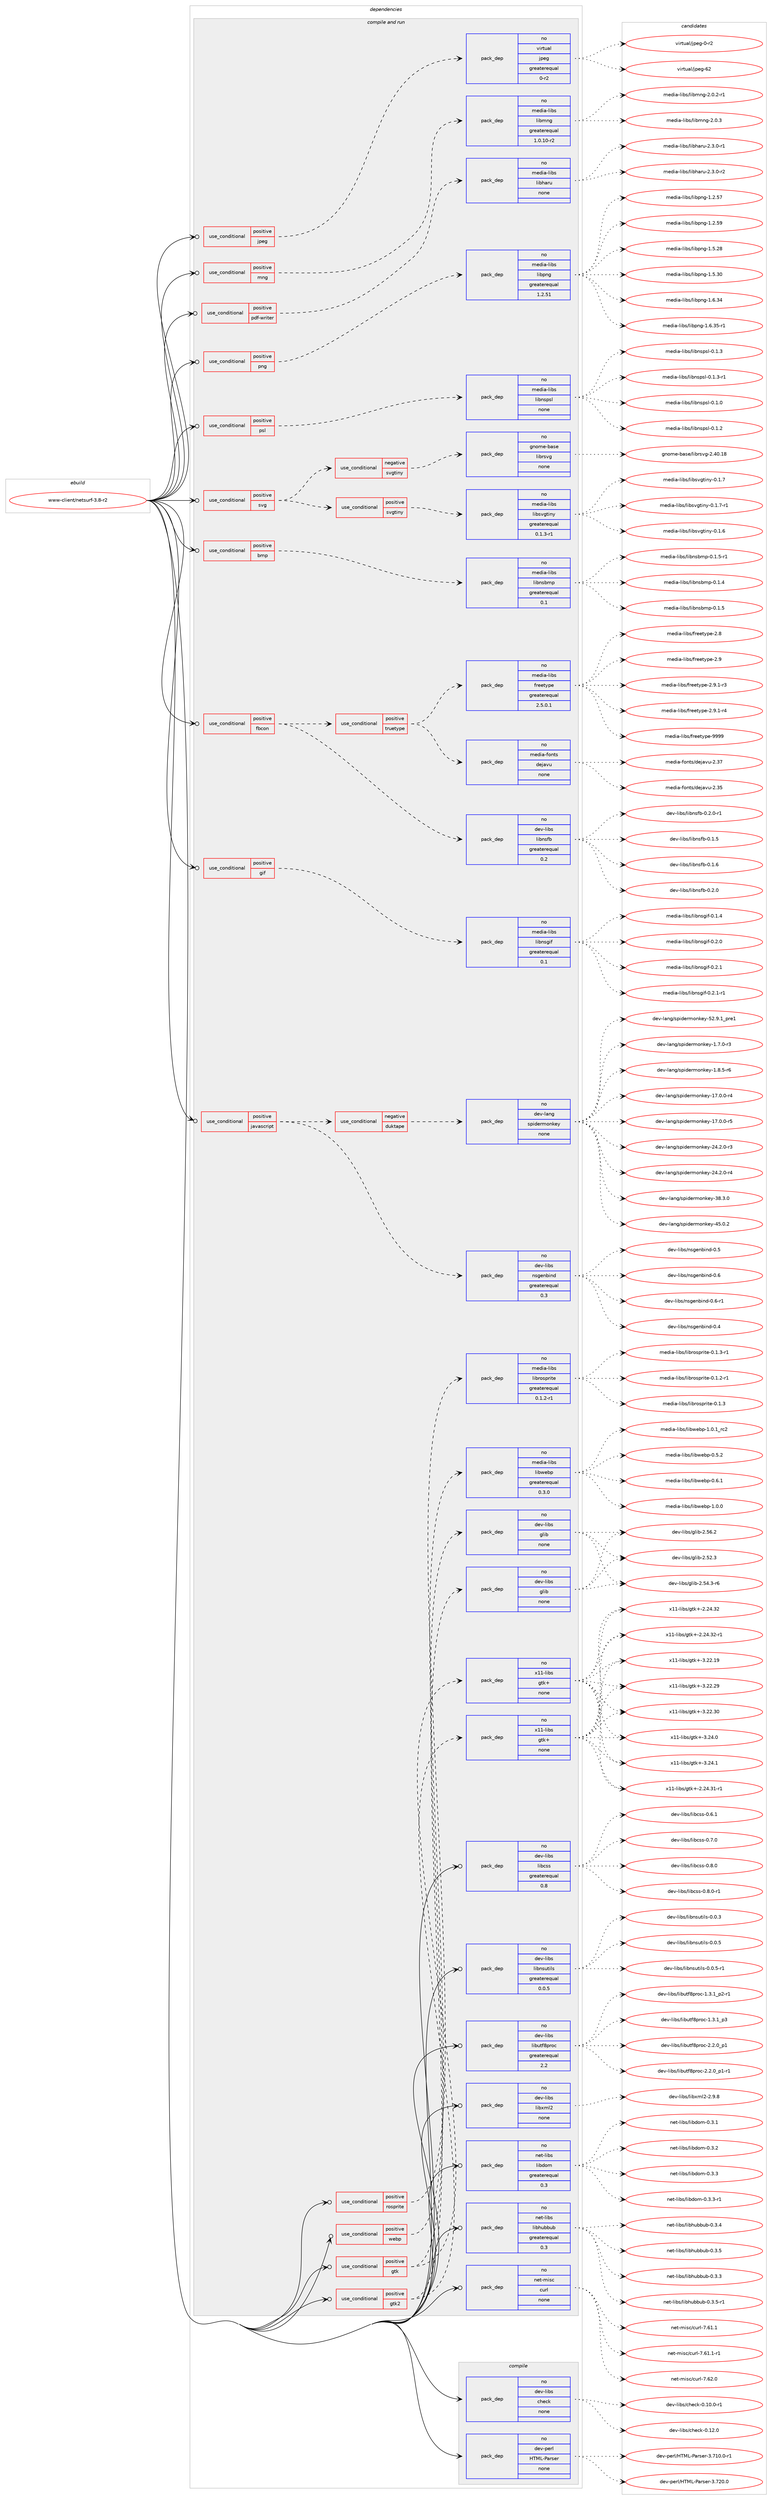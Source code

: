 digraph prolog {

# *************
# Graph options
# *************

newrank=true;
concentrate=true;
compound=true;
graph [rankdir=LR,fontname=Helvetica,fontsize=10,ranksep=1.5];#, ranksep=2.5, nodesep=0.2];
edge  [arrowhead=vee];
node  [fontname=Helvetica,fontsize=10];

# **********
# The ebuild
# **********

subgraph cluster_leftcol {
color=gray;
rank=same;
label=<<i>ebuild</i>>;
id [label="www-client/netsurf-3.8-r2", color=red, width=4, href="../www-client/netsurf-3.8-r2.svg"];
}

# ****************
# The dependencies
# ****************

subgraph cluster_midcol {
color=gray;
label=<<i>dependencies</i>>;
subgraph cluster_compile {
fillcolor="#eeeeee";
style=filled;
label=<<i>compile</i>>;
subgraph pack6681 {
dependency8372 [label=<<TABLE BORDER="0" CELLBORDER="1" CELLSPACING="0" CELLPADDING="4" WIDTH="220"><TR><TD ROWSPAN="6" CELLPADDING="30">pack_dep</TD></TR><TR><TD WIDTH="110">no</TD></TR><TR><TD>dev-libs</TD></TR><TR><TD>check</TD></TR><TR><TD>none</TD></TR><TR><TD></TD></TR></TABLE>>, shape=none, color=blue];
}
id:e -> dependency8372:w [weight=20,style="solid",arrowhead="vee"];
subgraph pack6682 {
dependency8373 [label=<<TABLE BORDER="0" CELLBORDER="1" CELLSPACING="0" CELLPADDING="4" WIDTH="220"><TR><TD ROWSPAN="6" CELLPADDING="30">pack_dep</TD></TR><TR><TD WIDTH="110">no</TD></TR><TR><TD>dev-perl</TD></TR><TR><TD>HTML-Parser</TD></TR><TR><TD>none</TD></TR><TR><TD></TD></TR></TABLE>>, shape=none, color=blue];
}
id:e -> dependency8373:w [weight=20,style="solid",arrowhead="vee"];
}
subgraph cluster_compileandrun {
fillcolor="#eeeeee";
style=filled;
label=<<i>compile and run</i>>;
subgraph cond1485 {
dependency8374 [label=<<TABLE BORDER="0" CELLBORDER="1" CELLSPACING="0" CELLPADDING="4"><TR><TD ROWSPAN="3" CELLPADDING="10">use_conditional</TD></TR><TR><TD>positive</TD></TR><TR><TD>bmp</TD></TR></TABLE>>, shape=none, color=red];
subgraph pack6683 {
dependency8375 [label=<<TABLE BORDER="0" CELLBORDER="1" CELLSPACING="0" CELLPADDING="4" WIDTH="220"><TR><TD ROWSPAN="6" CELLPADDING="30">pack_dep</TD></TR><TR><TD WIDTH="110">no</TD></TR><TR><TD>media-libs</TD></TR><TR><TD>libnsbmp</TD></TR><TR><TD>greaterequal</TD></TR><TR><TD>0.1</TD></TR></TABLE>>, shape=none, color=blue];
}
dependency8374:e -> dependency8375:w [weight=20,style="dashed",arrowhead="vee"];
}
id:e -> dependency8374:w [weight=20,style="solid",arrowhead="odotvee"];
subgraph cond1486 {
dependency8376 [label=<<TABLE BORDER="0" CELLBORDER="1" CELLSPACING="0" CELLPADDING="4"><TR><TD ROWSPAN="3" CELLPADDING="10">use_conditional</TD></TR><TR><TD>positive</TD></TR><TR><TD>fbcon</TD></TR></TABLE>>, shape=none, color=red];
subgraph pack6684 {
dependency8377 [label=<<TABLE BORDER="0" CELLBORDER="1" CELLSPACING="0" CELLPADDING="4" WIDTH="220"><TR><TD ROWSPAN="6" CELLPADDING="30">pack_dep</TD></TR><TR><TD WIDTH="110">no</TD></TR><TR><TD>dev-libs</TD></TR><TR><TD>libnsfb</TD></TR><TR><TD>greaterequal</TD></TR><TR><TD>0.2</TD></TR></TABLE>>, shape=none, color=blue];
}
dependency8376:e -> dependency8377:w [weight=20,style="dashed",arrowhead="vee"];
subgraph cond1487 {
dependency8378 [label=<<TABLE BORDER="0" CELLBORDER="1" CELLSPACING="0" CELLPADDING="4"><TR><TD ROWSPAN="3" CELLPADDING="10">use_conditional</TD></TR><TR><TD>positive</TD></TR><TR><TD>truetype</TD></TR></TABLE>>, shape=none, color=red];
subgraph pack6685 {
dependency8379 [label=<<TABLE BORDER="0" CELLBORDER="1" CELLSPACING="0" CELLPADDING="4" WIDTH="220"><TR><TD ROWSPAN="6" CELLPADDING="30">pack_dep</TD></TR><TR><TD WIDTH="110">no</TD></TR><TR><TD>media-fonts</TD></TR><TR><TD>dejavu</TD></TR><TR><TD>none</TD></TR><TR><TD></TD></TR></TABLE>>, shape=none, color=blue];
}
dependency8378:e -> dependency8379:w [weight=20,style="dashed",arrowhead="vee"];
subgraph pack6686 {
dependency8380 [label=<<TABLE BORDER="0" CELLBORDER="1" CELLSPACING="0" CELLPADDING="4" WIDTH="220"><TR><TD ROWSPAN="6" CELLPADDING="30">pack_dep</TD></TR><TR><TD WIDTH="110">no</TD></TR><TR><TD>media-libs</TD></TR><TR><TD>freetype</TD></TR><TR><TD>greaterequal</TD></TR><TR><TD>2.5.0.1</TD></TR></TABLE>>, shape=none, color=blue];
}
dependency8378:e -> dependency8380:w [weight=20,style="dashed",arrowhead="vee"];
}
dependency8376:e -> dependency8378:w [weight=20,style="dashed",arrowhead="vee"];
}
id:e -> dependency8376:w [weight=20,style="solid",arrowhead="odotvee"];
subgraph cond1488 {
dependency8381 [label=<<TABLE BORDER="0" CELLBORDER="1" CELLSPACING="0" CELLPADDING="4"><TR><TD ROWSPAN="3" CELLPADDING="10">use_conditional</TD></TR><TR><TD>positive</TD></TR><TR><TD>gif</TD></TR></TABLE>>, shape=none, color=red];
subgraph pack6687 {
dependency8382 [label=<<TABLE BORDER="0" CELLBORDER="1" CELLSPACING="0" CELLPADDING="4" WIDTH="220"><TR><TD ROWSPAN="6" CELLPADDING="30">pack_dep</TD></TR><TR><TD WIDTH="110">no</TD></TR><TR><TD>media-libs</TD></TR><TR><TD>libnsgif</TD></TR><TR><TD>greaterequal</TD></TR><TR><TD>0.1</TD></TR></TABLE>>, shape=none, color=blue];
}
dependency8381:e -> dependency8382:w [weight=20,style="dashed",arrowhead="vee"];
}
id:e -> dependency8381:w [weight=20,style="solid",arrowhead="odotvee"];
subgraph cond1489 {
dependency8383 [label=<<TABLE BORDER="0" CELLBORDER="1" CELLSPACING="0" CELLPADDING="4"><TR><TD ROWSPAN="3" CELLPADDING="10">use_conditional</TD></TR><TR><TD>positive</TD></TR><TR><TD>gtk</TD></TR></TABLE>>, shape=none, color=red];
subgraph pack6688 {
dependency8384 [label=<<TABLE BORDER="0" CELLBORDER="1" CELLSPACING="0" CELLPADDING="4" WIDTH="220"><TR><TD ROWSPAN="6" CELLPADDING="30">pack_dep</TD></TR><TR><TD WIDTH="110">no</TD></TR><TR><TD>dev-libs</TD></TR><TR><TD>glib</TD></TR><TR><TD>none</TD></TR><TR><TD></TD></TR></TABLE>>, shape=none, color=blue];
}
dependency8383:e -> dependency8384:w [weight=20,style="dashed",arrowhead="vee"];
subgraph pack6689 {
dependency8385 [label=<<TABLE BORDER="0" CELLBORDER="1" CELLSPACING="0" CELLPADDING="4" WIDTH="220"><TR><TD ROWSPAN="6" CELLPADDING="30">pack_dep</TD></TR><TR><TD WIDTH="110">no</TD></TR><TR><TD>x11-libs</TD></TR><TR><TD>gtk+</TD></TR><TR><TD>none</TD></TR><TR><TD></TD></TR></TABLE>>, shape=none, color=blue];
}
dependency8383:e -> dependency8385:w [weight=20,style="dashed",arrowhead="vee"];
}
id:e -> dependency8383:w [weight=20,style="solid",arrowhead="odotvee"];
subgraph cond1490 {
dependency8386 [label=<<TABLE BORDER="0" CELLBORDER="1" CELLSPACING="0" CELLPADDING="4"><TR><TD ROWSPAN="3" CELLPADDING="10">use_conditional</TD></TR><TR><TD>positive</TD></TR><TR><TD>gtk2</TD></TR></TABLE>>, shape=none, color=red];
subgraph pack6690 {
dependency8387 [label=<<TABLE BORDER="0" CELLBORDER="1" CELLSPACING="0" CELLPADDING="4" WIDTH="220"><TR><TD ROWSPAN="6" CELLPADDING="30">pack_dep</TD></TR><TR><TD WIDTH="110">no</TD></TR><TR><TD>dev-libs</TD></TR><TR><TD>glib</TD></TR><TR><TD>none</TD></TR><TR><TD></TD></TR></TABLE>>, shape=none, color=blue];
}
dependency8386:e -> dependency8387:w [weight=20,style="dashed",arrowhead="vee"];
subgraph pack6691 {
dependency8388 [label=<<TABLE BORDER="0" CELLBORDER="1" CELLSPACING="0" CELLPADDING="4" WIDTH="220"><TR><TD ROWSPAN="6" CELLPADDING="30">pack_dep</TD></TR><TR><TD WIDTH="110">no</TD></TR><TR><TD>x11-libs</TD></TR><TR><TD>gtk+</TD></TR><TR><TD>none</TD></TR><TR><TD></TD></TR></TABLE>>, shape=none, color=blue];
}
dependency8386:e -> dependency8388:w [weight=20,style="dashed",arrowhead="vee"];
}
id:e -> dependency8386:w [weight=20,style="solid",arrowhead="odotvee"];
subgraph cond1491 {
dependency8389 [label=<<TABLE BORDER="0" CELLBORDER="1" CELLSPACING="0" CELLPADDING="4"><TR><TD ROWSPAN="3" CELLPADDING="10">use_conditional</TD></TR><TR><TD>positive</TD></TR><TR><TD>javascript</TD></TR></TABLE>>, shape=none, color=red];
subgraph pack6692 {
dependency8390 [label=<<TABLE BORDER="0" CELLBORDER="1" CELLSPACING="0" CELLPADDING="4" WIDTH="220"><TR><TD ROWSPAN="6" CELLPADDING="30">pack_dep</TD></TR><TR><TD WIDTH="110">no</TD></TR><TR><TD>dev-libs</TD></TR><TR><TD>nsgenbind</TD></TR><TR><TD>greaterequal</TD></TR><TR><TD>0.3</TD></TR></TABLE>>, shape=none, color=blue];
}
dependency8389:e -> dependency8390:w [weight=20,style="dashed",arrowhead="vee"];
subgraph cond1492 {
dependency8391 [label=<<TABLE BORDER="0" CELLBORDER="1" CELLSPACING="0" CELLPADDING="4"><TR><TD ROWSPAN="3" CELLPADDING="10">use_conditional</TD></TR><TR><TD>negative</TD></TR><TR><TD>duktape</TD></TR></TABLE>>, shape=none, color=red];
subgraph pack6693 {
dependency8392 [label=<<TABLE BORDER="0" CELLBORDER="1" CELLSPACING="0" CELLPADDING="4" WIDTH="220"><TR><TD ROWSPAN="6" CELLPADDING="30">pack_dep</TD></TR><TR><TD WIDTH="110">no</TD></TR><TR><TD>dev-lang</TD></TR><TR><TD>spidermonkey</TD></TR><TR><TD>none</TD></TR><TR><TD></TD></TR></TABLE>>, shape=none, color=blue];
}
dependency8391:e -> dependency8392:w [weight=20,style="dashed",arrowhead="vee"];
}
dependency8389:e -> dependency8391:w [weight=20,style="dashed",arrowhead="vee"];
}
id:e -> dependency8389:w [weight=20,style="solid",arrowhead="odotvee"];
subgraph cond1493 {
dependency8393 [label=<<TABLE BORDER="0" CELLBORDER="1" CELLSPACING="0" CELLPADDING="4"><TR><TD ROWSPAN="3" CELLPADDING="10">use_conditional</TD></TR><TR><TD>positive</TD></TR><TR><TD>jpeg</TD></TR></TABLE>>, shape=none, color=red];
subgraph pack6694 {
dependency8394 [label=<<TABLE BORDER="0" CELLBORDER="1" CELLSPACING="0" CELLPADDING="4" WIDTH="220"><TR><TD ROWSPAN="6" CELLPADDING="30">pack_dep</TD></TR><TR><TD WIDTH="110">no</TD></TR><TR><TD>virtual</TD></TR><TR><TD>jpeg</TD></TR><TR><TD>greaterequal</TD></TR><TR><TD>0-r2</TD></TR></TABLE>>, shape=none, color=blue];
}
dependency8393:e -> dependency8394:w [weight=20,style="dashed",arrowhead="vee"];
}
id:e -> dependency8393:w [weight=20,style="solid",arrowhead="odotvee"];
subgraph cond1494 {
dependency8395 [label=<<TABLE BORDER="0" CELLBORDER="1" CELLSPACING="0" CELLPADDING="4"><TR><TD ROWSPAN="3" CELLPADDING="10">use_conditional</TD></TR><TR><TD>positive</TD></TR><TR><TD>mng</TD></TR></TABLE>>, shape=none, color=red];
subgraph pack6695 {
dependency8396 [label=<<TABLE BORDER="0" CELLBORDER="1" CELLSPACING="0" CELLPADDING="4" WIDTH="220"><TR><TD ROWSPAN="6" CELLPADDING="30">pack_dep</TD></TR><TR><TD WIDTH="110">no</TD></TR><TR><TD>media-libs</TD></TR><TR><TD>libmng</TD></TR><TR><TD>greaterequal</TD></TR><TR><TD>1.0.10-r2</TD></TR></TABLE>>, shape=none, color=blue];
}
dependency8395:e -> dependency8396:w [weight=20,style="dashed",arrowhead="vee"];
}
id:e -> dependency8395:w [weight=20,style="solid",arrowhead="odotvee"];
subgraph cond1495 {
dependency8397 [label=<<TABLE BORDER="0" CELLBORDER="1" CELLSPACING="0" CELLPADDING="4"><TR><TD ROWSPAN="3" CELLPADDING="10">use_conditional</TD></TR><TR><TD>positive</TD></TR><TR><TD>pdf-writer</TD></TR></TABLE>>, shape=none, color=red];
subgraph pack6696 {
dependency8398 [label=<<TABLE BORDER="0" CELLBORDER="1" CELLSPACING="0" CELLPADDING="4" WIDTH="220"><TR><TD ROWSPAN="6" CELLPADDING="30">pack_dep</TD></TR><TR><TD WIDTH="110">no</TD></TR><TR><TD>media-libs</TD></TR><TR><TD>libharu</TD></TR><TR><TD>none</TD></TR><TR><TD></TD></TR></TABLE>>, shape=none, color=blue];
}
dependency8397:e -> dependency8398:w [weight=20,style="dashed",arrowhead="vee"];
}
id:e -> dependency8397:w [weight=20,style="solid",arrowhead="odotvee"];
subgraph cond1496 {
dependency8399 [label=<<TABLE BORDER="0" CELLBORDER="1" CELLSPACING="0" CELLPADDING="4"><TR><TD ROWSPAN="3" CELLPADDING="10">use_conditional</TD></TR><TR><TD>positive</TD></TR><TR><TD>png</TD></TR></TABLE>>, shape=none, color=red];
subgraph pack6697 {
dependency8400 [label=<<TABLE BORDER="0" CELLBORDER="1" CELLSPACING="0" CELLPADDING="4" WIDTH="220"><TR><TD ROWSPAN="6" CELLPADDING="30">pack_dep</TD></TR><TR><TD WIDTH="110">no</TD></TR><TR><TD>media-libs</TD></TR><TR><TD>libpng</TD></TR><TR><TD>greaterequal</TD></TR><TR><TD>1.2.51</TD></TR></TABLE>>, shape=none, color=blue];
}
dependency8399:e -> dependency8400:w [weight=20,style="dashed",arrowhead="vee"];
}
id:e -> dependency8399:w [weight=20,style="solid",arrowhead="odotvee"];
subgraph cond1497 {
dependency8401 [label=<<TABLE BORDER="0" CELLBORDER="1" CELLSPACING="0" CELLPADDING="4"><TR><TD ROWSPAN="3" CELLPADDING="10">use_conditional</TD></TR><TR><TD>positive</TD></TR><TR><TD>psl</TD></TR></TABLE>>, shape=none, color=red];
subgraph pack6698 {
dependency8402 [label=<<TABLE BORDER="0" CELLBORDER="1" CELLSPACING="0" CELLPADDING="4" WIDTH="220"><TR><TD ROWSPAN="6" CELLPADDING="30">pack_dep</TD></TR><TR><TD WIDTH="110">no</TD></TR><TR><TD>media-libs</TD></TR><TR><TD>libnspsl</TD></TR><TR><TD>none</TD></TR><TR><TD></TD></TR></TABLE>>, shape=none, color=blue];
}
dependency8401:e -> dependency8402:w [weight=20,style="dashed",arrowhead="vee"];
}
id:e -> dependency8401:w [weight=20,style="solid",arrowhead="odotvee"];
subgraph cond1498 {
dependency8403 [label=<<TABLE BORDER="0" CELLBORDER="1" CELLSPACING="0" CELLPADDING="4"><TR><TD ROWSPAN="3" CELLPADDING="10">use_conditional</TD></TR><TR><TD>positive</TD></TR><TR><TD>rosprite</TD></TR></TABLE>>, shape=none, color=red];
subgraph pack6699 {
dependency8404 [label=<<TABLE BORDER="0" CELLBORDER="1" CELLSPACING="0" CELLPADDING="4" WIDTH="220"><TR><TD ROWSPAN="6" CELLPADDING="30">pack_dep</TD></TR><TR><TD WIDTH="110">no</TD></TR><TR><TD>media-libs</TD></TR><TR><TD>librosprite</TD></TR><TR><TD>greaterequal</TD></TR><TR><TD>0.1.2-r1</TD></TR></TABLE>>, shape=none, color=blue];
}
dependency8403:e -> dependency8404:w [weight=20,style="dashed",arrowhead="vee"];
}
id:e -> dependency8403:w [weight=20,style="solid",arrowhead="odotvee"];
subgraph cond1499 {
dependency8405 [label=<<TABLE BORDER="0" CELLBORDER="1" CELLSPACING="0" CELLPADDING="4"><TR><TD ROWSPAN="3" CELLPADDING="10">use_conditional</TD></TR><TR><TD>positive</TD></TR><TR><TD>svg</TD></TR></TABLE>>, shape=none, color=red];
subgraph cond1500 {
dependency8406 [label=<<TABLE BORDER="0" CELLBORDER="1" CELLSPACING="0" CELLPADDING="4"><TR><TD ROWSPAN="3" CELLPADDING="10">use_conditional</TD></TR><TR><TD>positive</TD></TR><TR><TD>svgtiny</TD></TR></TABLE>>, shape=none, color=red];
subgraph pack6700 {
dependency8407 [label=<<TABLE BORDER="0" CELLBORDER="1" CELLSPACING="0" CELLPADDING="4" WIDTH="220"><TR><TD ROWSPAN="6" CELLPADDING="30">pack_dep</TD></TR><TR><TD WIDTH="110">no</TD></TR><TR><TD>media-libs</TD></TR><TR><TD>libsvgtiny</TD></TR><TR><TD>greaterequal</TD></TR><TR><TD>0.1.3-r1</TD></TR></TABLE>>, shape=none, color=blue];
}
dependency8406:e -> dependency8407:w [weight=20,style="dashed",arrowhead="vee"];
}
dependency8405:e -> dependency8406:w [weight=20,style="dashed",arrowhead="vee"];
subgraph cond1501 {
dependency8408 [label=<<TABLE BORDER="0" CELLBORDER="1" CELLSPACING="0" CELLPADDING="4"><TR><TD ROWSPAN="3" CELLPADDING="10">use_conditional</TD></TR><TR><TD>negative</TD></TR><TR><TD>svgtiny</TD></TR></TABLE>>, shape=none, color=red];
subgraph pack6701 {
dependency8409 [label=<<TABLE BORDER="0" CELLBORDER="1" CELLSPACING="0" CELLPADDING="4" WIDTH="220"><TR><TD ROWSPAN="6" CELLPADDING="30">pack_dep</TD></TR><TR><TD WIDTH="110">no</TD></TR><TR><TD>gnome-base</TD></TR><TR><TD>librsvg</TD></TR><TR><TD>none</TD></TR><TR><TD></TD></TR></TABLE>>, shape=none, color=blue];
}
dependency8408:e -> dependency8409:w [weight=20,style="dashed",arrowhead="vee"];
}
dependency8405:e -> dependency8408:w [weight=20,style="dashed",arrowhead="vee"];
}
id:e -> dependency8405:w [weight=20,style="solid",arrowhead="odotvee"];
subgraph cond1502 {
dependency8410 [label=<<TABLE BORDER="0" CELLBORDER="1" CELLSPACING="0" CELLPADDING="4"><TR><TD ROWSPAN="3" CELLPADDING="10">use_conditional</TD></TR><TR><TD>positive</TD></TR><TR><TD>webp</TD></TR></TABLE>>, shape=none, color=red];
subgraph pack6702 {
dependency8411 [label=<<TABLE BORDER="0" CELLBORDER="1" CELLSPACING="0" CELLPADDING="4" WIDTH="220"><TR><TD ROWSPAN="6" CELLPADDING="30">pack_dep</TD></TR><TR><TD WIDTH="110">no</TD></TR><TR><TD>media-libs</TD></TR><TR><TD>libwebp</TD></TR><TR><TD>greaterequal</TD></TR><TR><TD>0.3.0</TD></TR></TABLE>>, shape=none, color=blue];
}
dependency8410:e -> dependency8411:w [weight=20,style="dashed",arrowhead="vee"];
}
id:e -> dependency8410:w [weight=20,style="solid",arrowhead="odotvee"];
subgraph pack6703 {
dependency8412 [label=<<TABLE BORDER="0" CELLBORDER="1" CELLSPACING="0" CELLPADDING="4" WIDTH="220"><TR><TD ROWSPAN="6" CELLPADDING="30">pack_dep</TD></TR><TR><TD WIDTH="110">no</TD></TR><TR><TD>dev-libs</TD></TR><TR><TD>libcss</TD></TR><TR><TD>greaterequal</TD></TR><TR><TD>0.8</TD></TR></TABLE>>, shape=none, color=blue];
}
id:e -> dependency8412:w [weight=20,style="solid",arrowhead="odotvee"];
subgraph pack6704 {
dependency8413 [label=<<TABLE BORDER="0" CELLBORDER="1" CELLSPACING="0" CELLPADDING="4" WIDTH="220"><TR><TD ROWSPAN="6" CELLPADDING="30">pack_dep</TD></TR><TR><TD WIDTH="110">no</TD></TR><TR><TD>dev-libs</TD></TR><TR><TD>libnsutils</TD></TR><TR><TD>greaterequal</TD></TR><TR><TD>0.0.5</TD></TR></TABLE>>, shape=none, color=blue];
}
id:e -> dependency8413:w [weight=20,style="solid",arrowhead="odotvee"];
subgraph pack6705 {
dependency8414 [label=<<TABLE BORDER="0" CELLBORDER="1" CELLSPACING="0" CELLPADDING="4" WIDTH="220"><TR><TD ROWSPAN="6" CELLPADDING="30">pack_dep</TD></TR><TR><TD WIDTH="110">no</TD></TR><TR><TD>dev-libs</TD></TR><TR><TD>libutf8proc</TD></TR><TR><TD>greaterequal</TD></TR><TR><TD>2.2</TD></TR></TABLE>>, shape=none, color=blue];
}
id:e -> dependency8414:w [weight=20,style="solid",arrowhead="odotvee"];
subgraph pack6706 {
dependency8415 [label=<<TABLE BORDER="0" CELLBORDER="1" CELLSPACING="0" CELLPADDING="4" WIDTH="220"><TR><TD ROWSPAN="6" CELLPADDING="30">pack_dep</TD></TR><TR><TD WIDTH="110">no</TD></TR><TR><TD>dev-libs</TD></TR><TR><TD>libxml2</TD></TR><TR><TD>none</TD></TR><TR><TD></TD></TR></TABLE>>, shape=none, color=blue];
}
id:e -> dependency8415:w [weight=20,style="solid",arrowhead="odotvee"];
subgraph pack6707 {
dependency8416 [label=<<TABLE BORDER="0" CELLBORDER="1" CELLSPACING="0" CELLPADDING="4" WIDTH="220"><TR><TD ROWSPAN="6" CELLPADDING="30">pack_dep</TD></TR><TR><TD WIDTH="110">no</TD></TR><TR><TD>net-libs</TD></TR><TR><TD>libdom</TD></TR><TR><TD>greaterequal</TD></TR><TR><TD>0.3</TD></TR></TABLE>>, shape=none, color=blue];
}
id:e -> dependency8416:w [weight=20,style="solid",arrowhead="odotvee"];
subgraph pack6708 {
dependency8417 [label=<<TABLE BORDER="0" CELLBORDER="1" CELLSPACING="0" CELLPADDING="4" WIDTH="220"><TR><TD ROWSPAN="6" CELLPADDING="30">pack_dep</TD></TR><TR><TD WIDTH="110">no</TD></TR><TR><TD>net-libs</TD></TR><TR><TD>libhubbub</TD></TR><TR><TD>greaterequal</TD></TR><TR><TD>0.3</TD></TR></TABLE>>, shape=none, color=blue];
}
id:e -> dependency8417:w [weight=20,style="solid",arrowhead="odotvee"];
subgraph pack6709 {
dependency8418 [label=<<TABLE BORDER="0" CELLBORDER="1" CELLSPACING="0" CELLPADDING="4" WIDTH="220"><TR><TD ROWSPAN="6" CELLPADDING="30">pack_dep</TD></TR><TR><TD WIDTH="110">no</TD></TR><TR><TD>net-misc</TD></TR><TR><TD>curl</TD></TR><TR><TD>none</TD></TR><TR><TD></TD></TR></TABLE>>, shape=none, color=blue];
}
id:e -> dependency8418:w [weight=20,style="solid",arrowhead="odotvee"];
}
subgraph cluster_run {
fillcolor="#eeeeee";
style=filled;
label=<<i>run</i>>;
}
}

# **************
# The candidates
# **************

subgraph cluster_choices {
rank=same;
color=gray;
label=<<i>candidates</i>>;

subgraph choice6681 {
color=black;
nodesep=1;
choice1001011184510810598115479910410199107454846494846484511449 [label="dev-libs/check-0.10.0-r1", color=red, width=4,href="../dev-libs/check-0.10.0-r1.svg"];
choice100101118451081059811547991041019910745484649504648 [label="dev-libs/check-0.12.0", color=red, width=4,href="../dev-libs/check-0.12.0.svg"];
dependency8372:e -> choice1001011184510810598115479910410199107454846494846484511449:w [style=dotted,weight="100"];
dependency8372:e -> choice100101118451081059811547991041019910745484649504648:w [style=dotted,weight="100"];
}
subgraph choice6682 {
color=black;
nodesep=1;
choice10010111845112101114108477284777645809711411510111445514655494846484511449 [label="dev-perl/HTML-Parser-3.710.0-r1", color=red, width=4,href="../dev-perl/HTML-Parser-3.710.0-r1.svg"];
choice1001011184511210111410847728477764580971141151011144551465550484648 [label="dev-perl/HTML-Parser-3.720.0", color=red, width=4,href="../dev-perl/HTML-Parser-3.720.0.svg"];
dependency8373:e -> choice10010111845112101114108477284777645809711411510111445514655494846484511449:w [style=dotted,weight="100"];
dependency8373:e -> choice1001011184511210111410847728477764580971141151011144551465550484648:w [style=dotted,weight="100"];
}
subgraph choice6683 {
color=black;
nodesep=1;
choice109101100105974510810598115471081059811011598109112454846494652 [label="media-libs/libnsbmp-0.1.4", color=red, width=4,href="../media-libs/libnsbmp-0.1.4.svg"];
choice109101100105974510810598115471081059811011598109112454846494653 [label="media-libs/libnsbmp-0.1.5", color=red, width=4,href="../media-libs/libnsbmp-0.1.5.svg"];
choice1091011001059745108105981154710810598110115981091124548464946534511449 [label="media-libs/libnsbmp-0.1.5-r1", color=red, width=4,href="../media-libs/libnsbmp-0.1.5-r1.svg"];
dependency8375:e -> choice109101100105974510810598115471081059811011598109112454846494652:w [style=dotted,weight="100"];
dependency8375:e -> choice109101100105974510810598115471081059811011598109112454846494653:w [style=dotted,weight="100"];
dependency8375:e -> choice1091011001059745108105981154710810598110115981091124548464946534511449:w [style=dotted,weight="100"];
}
subgraph choice6684 {
color=black;
nodesep=1;
choice1001011184510810598115471081059811011510298454846494653 [label="dev-libs/libnsfb-0.1.5", color=red, width=4,href="../dev-libs/libnsfb-0.1.5.svg"];
choice1001011184510810598115471081059811011510298454846494654 [label="dev-libs/libnsfb-0.1.6", color=red, width=4,href="../dev-libs/libnsfb-0.1.6.svg"];
choice1001011184510810598115471081059811011510298454846504648 [label="dev-libs/libnsfb-0.2.0", color=red, width=4,href="../dev-libs/libnsfb-0.2.0.svg"];
choice10010111845108105981154710810598110115102984548465046484511449 [label="dev-libs/libnsfb-0.2.0-r1", color=red, width=4,href="../dev-libs/libnsfb-0.2.0-r1.svg"];
dependency8377:e -> choice1001011184510810598115471081059811011510298454846494653:w [style=dotted,weight="100"];
dependency8377:e -> choice1001011184510810598115471081059811011510298454846494654:w [style=dotted,weight="100"];
dependency8377:e -> choice1001011184510810598115471081059811011510298454846504648:w [style=dotted,weight="100"];
dependency8377:e -> choice10010111845108105981154710810598110115102984548465046484511449:w [style=dotted,weight="100"];
}
subgraph choice6685 {
color=black;
nodesep=1;
choice109101100105974510211111011611547100101106971181174550465153 [label="media-fonts/dejavu-2.35", color=red, width=4,href="../media-fonts/dejavu-2.35.svg"];
choice109101100105974510211111011611547100101106971181174550465155 [label="media-fonts/dejavu-2.37", color=red, width=4,href="../media-fonts/dejavu-2.37.svg"];
dependency8379:e -> choice109101100105974510211111011611547100101106971181174550465153:w [style=dotted,weight="100"];
dependency8379:e -> choice109101100105974510211111011611547100101106971181174550465155:w [style=dotted,weight="100"];
}
subgraph choice6686 {
color=black;
nodesep=1;
choice1091011001059745108105981154710211410110111612111210145504656 [label="media-libs/freetype-2.8", color=red, width=4,href="../media-libs/freetype-2.8.svg"];
choice1091011001059745108105981154710211410110111612111210145504657 [label="media-libs/freetype-2.9", color=red, width=4,href="../media-libs/freetype-2.9.svg"];
choice109101100105974510810598115471021141011011161211121014550465746494511451 [label="media-libs/freetype-2.9.1-r3", color=red, width=4,href="../media-libs/freetype-2.9.1-r3.svg"];
choice109101100105974510810598115471021141011011161211121014550465746494511452 [label="media-libs/freetype-2.9.1-r4", color=red, width=4,href="../media-libs/freetype-2.9.1-r4.svg"];
choice109101100105974510810598115471021141011011161211121014557575757 [label="media-libs/freetype-9999", color=red, width=4,href="../media-libs/freetype-9999.svg"];
dependency8380:e -> choice1091011001059745108105981154710211410110111612111210145504656:w [style=dotted,weight="100"];
dependency8380:e -> choice1091011001059745108105981154710211410110111612111210145504657:w [style=dotted,weight="100"];
dependency8380:e -> choice109101100105974510810598115471021141011011161211121014550465746494511451:w [style=dotted,weight="100"];
dependency8380:e -> choice109101100105974510810598115471021141011011161211121014550465746494511452:w [style=dotted,weight="100"];
dependency8380:e -> choice109101100105974510810598115471021141011011161211121014557575757:w [style=dotted,weight="100"];
}
subgraph choice6687 {
color=black;
nodesep=1;
choice1091011001059745108105981154710810598110115103105102454846494652 [label="media-libs/libnsgif-0.1.4", color=red, width=4,href="../media-libs/libnsgif-0.1.4.svg"];
choice1091011001059745108105981154710810598110115103105102454846504648 [label="media-libs/libnsgif-0.2.0", color=red, width=4,href="../media-libs/libnsgif-0.2.0.svg"];
choice1091011001059745108105981154710810598110115103105102454846504649 [label="media-libs/libnsgif-0.2.1", color=red, width=4,href="../media-libs/libnsgif-0.2.1.svg"];
choice10910110010597451081059811547108105981101151031051024548465046494511449 [label="media-libs/libnsgif-0.2.1-r1", color=red, width=4,href="../media-libs/libnsgif-0.2.1-r1.svg"];
dependency8382:e -> choice1091011001059745108105981154710810598110115103105102454846494652:w [style=dotted,weight="100"];
dependency8382:e -> choice1091011001059745108105981154710810598110115103105102454846504648:w [style=dotted,weight="100"];
dependency8382:e -> choice1091011001059745108105981154710810598110115103105102454846504649:w [style=dotted,weight="100"];
dependency8382:e -> choice10910110010597451081059811547108105981101151031051024548465046494511449:w [style=dotted,weight="100"];
}
subgraph choice6688 {
color=black;
nodesep=1;
choice1001011184510810598115471031081059845504653504651 [label="dev-libs/glib-2.52.3", color=red, width=4,href="../dev-libs/glib-2.52.3.svg"];
choice10010111845108105981154710310810598455046535246514511454 [label="dev-libs/glib-2.54.3-r6", color=red, width=4,href="../dev-libs/glib-2.54.3-r6.svg"];
choice1001011184510810598115471031081059845504653544650 [label="dev-libs/glib-2.56.2", color=red, width=4,href="../dev-libs/glib-2.56.2.svg"];
dependency8384:e -> choice1001011184510810598115471031081059845504653504651:w [style=dotted,weight="100"];
dependency8384:e -> choice10010111845108105981154710310810598455046535246514511454:w [style=dotted,weight="100"];
dependency8384:e -> choice1001011184510810598115471031081059845504653544650:w [style=dotted,weight="100"];
}
subgraph choice6689 {
color=black;
nodesep=1;
choice12049494510810598115471031161074345504650524651494511449 [label="x11-libs/gtk+-2.24.31-r1", color=red, width=4,href="../x11-libs/gtk+-2.24.31-r1.svg"];
choice1204949451081059811547103116107434550465052465150 [label="x11-libs/gtk+-2.24.32", color=red, width=4,href="../x11-libs/gtk+-2.24.32.svg"];
choice12049494510810598115471031161074345504650524651504511449 [label="x11-libs/gtk+-2.24.32-r1", color=red, width=4,href="../x11-libs/gtk+-2.24.32-r1.svg"];
choice1204949451081059811547103116107434551465050464957 [label="x11-libs/gtk+-3.22.19", color=red, width=4,href="../x11-libs/gtk+-3.22.19.svg"];
choice1204949451081059811547103116107434551465050465057 [label="x11-libs/gtk+-3.22.29", color=red, width=4,href="../x11-libs/gtk+-3.22.29.svg"];
choice1204949451081059811547103116107434551465050465148 [label="x11-libs/gtk+-3.22.30", color=red, width=4,href="../x11-libs/gtk+-3.22.30.svg"];
choice12049494510810598115471031161074345514650524648 [label="x11-libs/gtk+-3.24.0", color=red, width=4,href="../x11-libs/gtk+-3.24.0.svg"];
choice12049494510810598115471031161074345514650524649 [label="x11-libs/gtk+-3.24.1", color=red, width=4,href="../x11-libs/gtk+-3.24.1.svg"];
dependency8385:e -> choice12049494510810598115471031161074345504650524651494511449:w [style=dotted,weight="100"];
dependency8385:e -> choice1204949451081059811547103116107434550465052465150:w [style=dotted,weight="100"];
dependency8385:e -> choice12049494510810598115471031161074345504650524651504511449:w [style=dotted,weight="100"];
dependency8385:e -> choice1204949451081059811547103116107434551465050464957:w [style=dotted,weight="100"];
dependency8385:e -> choice1204949451081059811547103116107434551465050465057:w [style=dotted,weight="100"];
dependency8385:e -> choice1204949451081059811547103116107434551465050465148:w [style=dotted,weight="100"];
dependency8385:e -> choice12049494510810598115471031161074345514650524648:w [style=dotted,weight="100"];
dependency8385:e -> choice12049494510810598115471031161074345514650524649:w [style=dotted,weight="100"];
}
subgraph choice6690 {
color=black;
nodesep=1;
choice1001011184510810598115471031081059845504653504651 [label="dev-libs/glib-2.52.3", color=red, width=4,href="../dev-libs/glib-2.52.3.svg"];
choice10010111845108105981154710310810598455046535246514511454 [label="dev-libs/glib-2.54.3-r6", color=red, width=4,href="../dev-libs/glib-2.54.3-r6.svg"];
choice1001011184510810598115471031081059845504653544650 [label="dev-libs/glib-2.56.2", color=red, width=4,href="../dev-libs/glib-2.56.2.svg"];
dependency8387:e -> choice1001011184510810598115471031081059845504653504651:w [style=dotted,weight="100"];
dependency8387:e -> choice10010111845108105981154710310810598455046535246514511454:w [style=dotted,weight="100"];
dependency8387:e -> choice1001011184510810598115471031081059845504653544650:w [style=dotted,weight="100"];
}
subgraph choice6691 {
color=black;
nodesep=1;
choice12049494510810598115471031161074345504650524651494511449 [label="x11-libs/gtk+-2.24.31-r1", color=red, width=4,href="../x11-libs/gtk+-2.24.31-r1.svg"];
choice1204949451081059811547103116107434550465052465150 [label="x11-libs/gtk+-2.24.32", color=red, width=4,href="../x11-libs/gtk+-2.24.32.svg"];
choice12049494510810598115471031161074345504650524651504511449 [label="x11-libs/gtk+-2.24.32-r1", color=red, width=4,href="../x11-libs/gtk+-2.24.32-r1.svg"];
choice1204949451081059811547103116107434551465050464957 [label="x11-libs/gtk+-3.22.19", color=red, width=4,href="../x11-libs/gtk+-3.22.19.svg"];
choice1204949451081059811547103116107434551465050465057 [label="x11-libs/gtk+-3.22.29", color=red, width=4,href="../x11-libs/gtk+-3.22.29.svg"];
choice1204949451081059811547103116107434551465050465148 [label="x11-libs/gtk+-3.22.30", color=red, width=4,href="../x11-libs/gtk+-3.22.30.svg"];
choice12049494510810598115471031161074345514650524648 [label="x11-libs/gtk+-3.24.0", color=red, width=4,href="../x11-libs/gtk+-3.24.0.svg"];
choice12049494510810598115471031161074345514650524649 [label="x11-libs/gtk+-3.24.1", color=red, width=4,href="../x11-libs/gtk+-3.24.1.svg"];
dependency8388:e -> choice12049494510810598115471031161074345504650524651494511449:w [style=dotted,weight="100"];
dependency8388:e -> choice1204949451081059811547103116107434550465052465150:w [style=dotted,weight="100"];
dependency8388:e -> choice12049494510810598115471031161074345504650524651504511449:w [style=dotted,weight="100"];
dependency8388:e -> choice1204949451081059811547103116107434551465050464957:w [style=dotted,weight="100"];
dependency8388:e -> choice1204949451081059811547103116107434551465050465057:w [style=dotted,weight="100"];
dependency8388:e -> choice1204949451081059811547103116107434551465050465148:w [style=dotted,weight="100"];
dependency8388:e -> choice12049494510810598115471031161074345514650524648:w [style=dotted,weight="100"];
dependency8388:e -> choice12049494510810598115471031161074345514650524649:w [style=dotted,weight="100"];
}
subgraph choice6692 {
color=black;
nodesep=1;
choice1001011184510810598115471101151031011109810511010045484652 [label="dev-libs/nsgenbind-0.4", color=red, width=4,href="../dev-libs/nsgenbind-0.4.svg"];
choice1001011184510810598115471101151031011109810511010045484653 [label="dev-libs/nsgenbind-0.5", color=red, width=4,href="../dev-libs/nsgenbind-0.5.svg"];
choice1001011184510810598115471101151031011109810511010045484654 [label="dev-libs/nsgenbind-0.6", color=red, width=4,href="../dev-libs/nsgenbind-0.6.svg"];
choice10010111845108105981154711011510310111098105110100454846544511449 [label="dev-libs/nsgenbind-0.6-r1", color=red, width=4,href="../dev-libs/nsgenbind-0.6-r1.svg"];
dependency8390:e -> choice1001011184510810598115471101151031011109810511010045484652:w [style=dotted,weight="100"];
dependency8390:e -> choice1001011184510810598115471101151031011109810511010045484653:w [style=dotted,weight="100"];
dependency8390:e -> choice1001011184510810598115471101151031011109810511010045484654:w [style=dotted,weight="100"];
dependency8390:e -> choice10010111845108105981154711011510310111098105110100454846544511449:w [style=dotted,weight="100"];
}
subgraph choice6693 {
color=black;
nodesep=1;
choice1001011184510897110103471151121051001011141091111101071011214549465546484511451 [label="dev-lang/spidermonkey-1.7.0-r3", color=red, width=4,href="../dev-lang/spidermonkey-1.7.0-r3.svg"];
choice1001011184510897110103471151121051001011141091111101071011214549465646534511454 [label="dev-lang/spidermonkey-1.8.5-r6", color=red, width=4,href="../dev-lang/spidermonkey-1.8.5-r6.svg"];
choice100101118451089711010347115112105100101114109111110107101121454955464846484511452 [label="dev-lang/spidermonkey-17.0.0-r4", color=red, width=4,href="../dev-lang/spidermonkey-17.0.0-r4.svg"];
choice100101118451089711010347115112105100101114109111110107101121454955464846484511453 [label="dev-lang/spidermonkey-17.0.0-r5", color=red, width=4,href="../dev-lang/spidermonkey-17.0.0-r5.svg"];
choice100101118451089711010347115112105100101114109111110107101121455052465046484511451 [label="dev-lang/spidermonkey-24.2.0-r3", color=red, width=4,href="../dev-lang/spidermonkey-24.2.0-r3.svg"];
choice100101118451089711010347115112105100101114109111110107101121455052465046484511452 [label="dev-lang/spidermonkey-24.2.0-r4", color=red, width=4,href="../dev-lang/spidermonkey-24.2.0-r4.svg"];
choice10010111845108971101034711511210510010111410911111010710112145515646514648 [label="dev-lang/spidermonkey-38.3.0", color=red, width=4,href="../dev-lang/spidermonkey-38.3.0.svg"];
choice10010111845108971101034711511210510010111410911111010710112145525346484650 [label="dev-lang/spidermonkey-45.0.2", color=red, width=4,href="../dev-lang/spidermonkey-45.0.2.svg"];
choice100101118451089711010347115112105100101114109111110107101121455350465746499511211410149 [label="dev-lang/spidermonkey-52.9.1_pre1", color=red, width=4,href="../dev-lang/spidermonkey-52.9.1_pre1.svg"];
dependency8392:e -> choice1001011184510897110103471151121051001011141091111101071011214549465546484511451:w [style=dotted,weight="100"];
dependency8392:e -> choice1001011184510897110103471151121051001011141091111101071011214549465646534511454:w [style=dotted,weight="100"];
dependency8392:e -> choice100101118451089711010347115112105100101114109111110107101121454955464846484511452:w [style=dotted,weight="100"];
dependency8392:e -> choice100101118451089711010347115112105100101114109111110107101121454955464846484511453:w [style=dotted,weight="100"];
dependency8392:e -> choice100101118451089711010347115112105100101114109111110107101121455052465046484511451:w [style=dotted,weight="100"];
dependency8392:e -> choice100101118451089711010347115112105100101114109111110107101121455052465046484511452:w [style=dotted,weight="100"];
dependency8392:e -> choice10010111845108971101034711511210510010111410911111010710112145515646514648:w [style=dotted,weight="100"];
dependency8392:e -> choice10010111845108971101034711511210510010111410911111010710112145525346484650:w [style=dotted,weight="100"];
dependency8392:e -> choice100101118451089711010347115112105100101114109111110107101121455350465746499511211410149:w [style=dotted,weight="100"];
}
subgraph choice6694 {
color=black;
nodesep=1;
choice118105114116117971084710611210110345484511450 [label="virtual/jpeg-0-r2", color=red, width=4,href="../virtual/jpeg-0-r2.svg"];
choice1181051141161179710847106112101103455450 [label="virtual/jpeg-62", color=red, width=4,href="../virtual/jpeg-62.svg"];
dependency8394:e -> choice118105114116117971084710611210110345484511450:w [style=dotted,weight="100"];
dependency8394:e -> choice1181051141161179710847106112101103455450:w [style=dotted,weight="100"];
}
subgraph choice6695 {
color=black;
nodesep=1;
choice10910110010597451081059811547108105981091101034550464846504511449 [label="media-libs/libmng-2.0.2-r1", color=red, width=4,href="../media-libs/libmng-2.0.2-r1.svg"];
choice1091011001059745108105981154710810598109110103455046484651 [label="media-libs/libmng-2.0.3", color=red, width=4,href="../media-libs/libmng-2.0.3.svg"];
dependency8396:e -> choice10910110010597451081059811547108105981091101034550464846504511449:w [style=dotted,weight="100"];
dependency8396:e -> choice1091011001059745108105981154710810598109110103455046484651:w [style=dotted,weight="100"];
}
subgraph choice6696 {
color=black;
nodesep=1;
choice1091011001059745108105981154710810598104971141174550465146484511449 [label="media-libs/libharu-2.3.0-r1", color=red, width=4,href="../media-libs/libharu-2.3.0-r1.svg"];
choice1091011001059745108105981154710810598104971141174550465146484511450 [label="media-libs/libharu-2.3.0-r2", color=red, width=4,href="../media-libs/libharu-2.3.0-r2.svg"];
dependency8398:e -> choice1091011001059745108105981154710810598104971141174550465146484511449:w [style=dotted,weight="100"];
dependency8398:e -> choice1091011001059745108105981154710810598104971141174550465146484511450:w [style=dotted,weight="100"];
}
subgraph choice6697 {
color=black;
nodesep=1;
choice109101100105974510810598115471081059811211010345494650465355 [label="media-libs/libpng-1.2.57", color=red, width=4,href="../media-libs/libpng-1.2.57.svg"];
choice109101100105974510810598115471081059811211010345494650465357 [label="media-libs/libpng-1.2.59", color=red, width=4,href="../media-libs/libpng-1.2.59.svg"];
choice109101100105974510810598115471081059811211010345494653465056 [label="media-libs/libpng-1.5.28", color=red, width=4,href="../media-libs/libpng-1.5.28.svg"];
choice109101100105974510810598115471081059811211010345494653465148 [label="media-libs/libpng-1.5.30", color=red, width=4,href="../media-libs/libpng-1.5.30.svg"];
choice109101100105974510810598115471081059811211010345494654465152 [label="media-libs/libpng-1.6.34", color=red, width=4,href="../media-libs/libpng-1.6.34.svg"];
choice1091011001059745108105981154710810598112110103454946544651534511449 [label="media-libs/libpng-1.6.35-r1", color=red, width=4,href="../media-libs/libpng-1.6.35-r1.svg"];
dependency8400:e -> choice109101100105974510810598115471081059811211010345494650465355:w [style=dotted,weight="100"];
dependency8400:e -> choice109101100105974510810598115471081059811211010345494650465357:w [style=dotted,weight="100"];
dependency8400:e -> choice109101100105974510810598115471081059811211010345494653465056:w [style=dotted,weight="100"];
dependency8400:e -> choice109101100105974510810598115471081059811211010345494653465148:w [style=dotted,weight="100"];
dependency8400:e -> choice109101100105974510810598115471081059811211010345494654465152:w [style=dotted,weight="100"];
dependency8400:e -> choice1091011001059745108105981154710810598112110103454946544651534511449:w [style=dotted,weight="100"];
}
subgraph choice6698 {
color=black;
nodesep=1;
choice1091011001059745108105981154710810598110115112115108454846494648 [label="media-libs/libnspsl-0.1.0", color=red, width=4,href="../media-libs/libnspsl-0.1.0.svg"];
choice1091011001059745108105981154710810598110115112115108454846494650 [label="media-libs/libnspsl-0.1.2", color=red, width=4,href="../media-libs/libnspsl-0.1.2.svg"];
choice1091011001059745108105981154710810598110115112115108454846494651 [label="media-libs/libnspsl-0.1.3", color=red, width=4,href="../media-libs/libnspsl-0.1.3.svg"];
choice10910110010597451081059811547108105981101151121151084548464946514511449 [label="media-libs/libnspsl-0.1.3-r1", color=red, width=4,href="../media-libs/libnspsl-0.1.3-r1.svg"];
dependency8402:e -> choice1091011001059745108105981154710810598110115112115108454846494648:w [style=dotted,weight="100"];
dependency8402:e -> choice1091011001059745108105981154710810598110115112115108454846494650:w [style=dotted,weight="100"];
dependency8402:e -> choice1091011001059745108105981154710810598110115112115108454846494651:w [style=dotted,weight="100"];
dependency8402:e -> choice10910110010597451081059811547108105981101151121151084548464946514511449:w [style=dotted,weight="100"];
}
subgraph choice6699 {
color=black;
nodesep=1;
choice10910110010597451081059811547108105981141111151121141051161014548464946504511449 [label="media-libs/librosprite-0.1.2-r1", color=red, width=4,href="../media-libs/librosprite-0.1.2-r1.svg"];
choice1091011001059745108105981154710810598114111115112114105116101454846494651 [label="media-libs/librosprite-0.1.3", color=red, width=4,href="../media-libs/librosprite-0.1.3.svg"];
choice10910110010597451081059811547108105981141111151121141051161014548464946514511449 [label="media-libs/librosprite-0.1.3-r1", color=red, width=4,href="../media-libs/librosprite-0.1.3-r1.svg"];
dependency8404:e -> choice10910110010597451081059811547108105981141111151121141051161014548464946504511449:w [style=dotted,weight="100"];
dependency8404:e -> choice1091011001059745108105981154710810598114111115112114105116101454846494651:w [style=dotted,weight="100"];
dependency8404:e -> choice10910110010597451081059811547108105981141111151121141051161014548464946514511449:w [style=dotted,weight="100"];
}
subgraph choice6700 {
color=black;
nodesep=1;
choice1091011001059745108105981154710810598115118103116105110121454846494654 [label="media-libs/libsvgtiny-0.1.6", color=red, width=4,href="../media-libs/libsvgtiny-0.1.6.svg"];
choice1091011001059745108105981154710810598115118103116105110121454846494655 [label="media-libs/libsvgtiny-0.1.7", color=red, width=4,href="../media-libs/libsvgtiny-0.1.7.svg"];
choice10910110010597451081059811547108105981151181031161051101214548464946554511449 [label="media-libs/libsvgtiny-0.1.7-r1", color=red, width=4,href="../media-libs/libsvgtiny-0.1.7-r1.svg"];
dependency8407:e -> choice1091011001059745108105981154710810598115118103116105110121454846494654:w [style=dotted,weight="100"];
dependency8407:e -> choice1091011001059745108105981154710810598115118103116105110121454846494655:w [style=dotted,weight="100"];
dependency8407:e -> choice10910110010597451081059811547108105981151181031161051101214548464946554511449:w [style=dotted,weight="100"];
}
subgraph choice6701 {
color=black;
nodesep=1;
choice10311011110910145989711510147108105981141151181034550465248464956 [label="gnome-base/librsvg-2.40.18", color=red, width=4,href="../gnome-base/librsvg-2.40.18.svg"];
dependency8409:e -> choice10311011110910145989711510147108105981141151181034550465248464956:w [style=dotted,weight="100"];
}
subgraph choice6702 {
color=black;
nodesep=1;
choice109101100105974510810598115471081059811910198112454846534650 [label="media-libs/libwebp-0.5.2", color=red, width=4,href="../media-libs/libwebp-0.5.2.svg"];
choice109101100105974510810598115471081059811910198112454846544649 [label="media-libs/libwebp-0.6.1", color=red, width=4,href="../media-libs/libwebp-0.6.1.svg"];
choice109101100105974510810598115471081059811910198112454946484648 [label="media-libs/libwebp-1.0.0", color=red, width=4,href="../media-libs/libwebp-1.0.0.svg"];
choice109101100105974510810598115471081059811910198112454946484649951149950 [label="media-libs/libwebp-1.0.1_rc2", color=red, width=4,href="../media-libs/libwebp-1.0.1_rc2.svg"];
dependency8411:e -> choice109101100105974510810598115471081059811910198112454846534650:w [style=dotted,weight="100"];
dependency8411:e -> choice109101100105974510810598115471081059811910198112454846544649:w [style=dotted,weight="100"];
dependency8411:e -> choice109101100105974510810598115471081059811910198112454946484648:w [style=dotted,weight="100"];
dependency8411:e -> choice109101100105974510810598115471081059811910198112454946484649951149950:w [style=dotted,weight="100"];
}
subgraph choice6703 {
color=black;
nodesep=1;
choice1001011184510810598115471081059899115115454846544649 [label="dev-libs/libcss-0.6.1", color=red, width=4,href="../dev-libs/libcss-0.6.1.svg"];
choice1001011184510810598115471081059899115115454846554648 [label="dev-libs/libcss-0.7.0", color=red, width=4,href="../dev-libs/libcss-0.7.0.svg"];
choice1001011184510810598115471081059899115115454846564648 [label="dev-libs/libcss-0.8.0", color=red, width=4,href="../dev-libs/libcss-0.8.0.svg"];
choice10010111845108105981154710810598991151154548465646484511449 [label="dev-libs/libcss-0.8.0-r1", color=red, width=4,href="../dev-libs/libcss-0.8.0-r1.svg"];
dependency8412:e -> choice1001011184510810598115471081059899115115454846544649:w [style=dotted,weight="100"];
dependency8412:e -> choice1001011184510810598115471081059899115115454846554648:w [style=dotted,weight="100"];
dependency8412:e -> choice1001011184510810598115471081059899115115454846564648:w [style=dotted,weight="100"];
dependency8412:e -> choice10010111845108105981154710810598991151154548465646484511449:w [style=dotted,weight="100"];
}
subgraph choice6704 {
color=black;
nodesep=1;
choice10010111845108105981154710810598110115117116105108115454846484651 [label="dev-libs/libnsutils-0.0.3", color=red, width=4,href="../dev-libs/libnsutils-0.0.3.svg"];
choice10010111845108105981154710810598110115117116105108115454846484653 [label="dev-libs/libnsutils-0.0.5", color=red, width=4,href="../dev-libs/libnsutils-0.0.5.svg"];
choice100101118451081059811547108105981101151171161051081154548464846534511449 [label="dev-libs/libnsutils-0.0.5-r1", color=red, width=4,href="../dev-libs/libnsutils-0.0.5-r1.svg"];
dependency8413:e -> choice10010111845108105981154710810598110115117116105108115454846484651:w [style=dotted,weight="100"];
dependency8413:e -> choice10010111845108105981154710810598110115117116105108115454846484653:w [style=dotted,weight="100"];
dependency8413:e -> choice100101118451081059811547108105981101151171161051081154548464846534511449:w [style=dotted,weight="100"];
}
subgraph choice6705 {
color=black;
nodesep=1;
choice10010111845108105981154710810598117116102561121141119945494651464995112504511449 [label="dev-libs/libutf8proc-1.3.1_p2-r1", color=red, width=4,href="../dev-libs/libutf8proc-1.3.1_p2-r1.svg"];
choice1001011184510810598115471081059811711610256112114111994549465146499511251 [label="dev-libs/libutf8proc-1.3.1_p3", color=red, width=4,href="../dev-libs/libutf8proc-1.3.1_p3.svg"];
choice1001011184510810598115471081059811711610256112114111994550465046489511249 [label="dev-libs/libutf8proc-2.2.0_p1", color=red, width=4,href="../dev-libs/libutf8proc-2.2.0_p1.svg"];
choice10010111845108105981154710810598117116102561121141119945504650464895112494511449 [label="dev-libs/libutf8proc-2.2.0_p1-r1", color=red, width=4,href="../dev-libs/libutf8proc-2.2.0_p1-r1.svg"];
dependency8414:e -> choice10010111845108105981154710810598117116102561121141119945494651464995112504511449:w [style=dotted,weight="100"];
dependency8414:e -> choice1001011184510810598115471081059811711610256112114111994549465146499511251:w [style=dotted,weight="100"];
dependency8414:e -> choice1001011184510810598115471081059811711610256112114111994550465046489511249:w [style=dotted,weight="100"];
dependency8414:e -> choice10010111845108105981154710810598117116102561121141119945504650464895112494511449:w [style=dotted,weight="100"];
}
subgraph choice6706 {
color=black;
nodesep=1;
choice1001011184510810598115471081059812010910850455046574656 [label="dev-libs/libxml2-2.9.8", color=red, width=4,href="../dev-libs/libxml2-2.9.8.svg"];
dependency8415:e -> choice1001011184510810598115471081059812010910850455046574656:w [style=dotted,weight="100"];
}
subgraph choice6707 {
color=black;
nodesep=1;
choice11010111645108105981154710810598100111109454846514649 [label="net-libs/libdom-0.3.1", color=red, width=4,href="../net-libs/libdom-0.3.1.svg"];
choice11010111645108105981154710810598100111109454846514650 [label="net-libs/libdom-0.3.2", color=red, width=4,href="../net-libs/libdom-0.3.2.svg"];
choice11010111645108105981154710810598100111109454846514651 [label="net-libs/libdom-0.3.3", color=red, width=4,href="../net-libs/libdom-0.3.3.svg"];
choice110101116451081059811547108105981001111094548465146514511449 [label="net-libs/libdom-0.3.3-r1", color=red, width=4,href="../net-libs/libdom-0.3.3-r1.svg"];
dependency8416:e -> choice11010111645108105981154710810598100111109454846514649:w [style=dotted,weight="100"];
dependency8416:e -> choice11010111645108105981154710810598100111109454846514650:w [style=dotted,weight="100"];
dependency8416:e -> choice11010111645108105981154710810598100111109454846514651:w [style=dotted,weight="100"];
dependency8416:e -> choice110101116451081059811547108105981001111094548465146514511449:w [style=dotted,weight="100"];
}
subgraph choice6708 {
color=black;
nodesep=1;
choice11010111645108105981154710810598104117989811798454846514652 [label="net-libs/libhubbub-0.3.4", color=red, width=4,href="../net-libs/libhubbub-0.3.4.svg"];
choice11010111645108105981154710810598104117989811798454846514653 [label="net-libs/libhubbub-0.3.5", color=red, width=4,href="../net-libs/libhubbub-0.3.5.svg"];
choice11010111645108105981154710810598104117989811798454846514651 [label="net-libs/libhubbub-0.3.3", color=red, width=4,href="../net-libs/libhubbub-0.3.3.svg"];
choice110101116451081059811547108105981041179898117984548465146534511449 [label="net-libs/libhubbub-0.3.5-r1", color=red, width=4,href="../net-libs/libhubbub-0.3.5-r1.svg"];
dependency8417:e -> choice11010111645108105981154710810598104117989811798454846514652:w [style=dotted,weight="100"];
dependency8417:e -> choice11010111645108105981154710810598104117989811798454846514653:w [style=dotted,weight="100"];
dependency8417:e -> choice11010111645108105981154710810598104117989811798454846514651:w [style=dotted,weight="100"];
dependency8417:e -> choice110101116451081059811547108105981041179898117984548465146534511449:w [style=dotted,weight="100"];
}
subgraph choice6709 {
color=black;
nodesep=1;
choice1101011164510910511599479911711410845554654494649 [label="net-misc/curl-7.61.1", color=red, width=4,href="../net-misc/curl-7.61.1.svg"];
choice11010111645109105115994799117114108455546544946494511449 [label="net-misc/curl-7.61.1-r1", color=red, width=4,href="../net-misc/curl-7.61.1-r1.svg"];
choice1101011164510910511599479911711410845554654504648 [label="net-misc/curl-7.62.0", color=red, width=4,href="../net-misc/curl-7.62.0.svg"];
dependency8418:e -> choice1101011164510910511599479911711410845554654494649:w [style=dotted,weight="100"];
dependency8418:e -> choice11010111645109105115994799117114108455546544946494511449:w [style=dotted,weight="100"];
dependency8418:e -> choice1101011164510910511599479911711410845554654504648:w [style=dotted,weight="100"];
}
}

}

